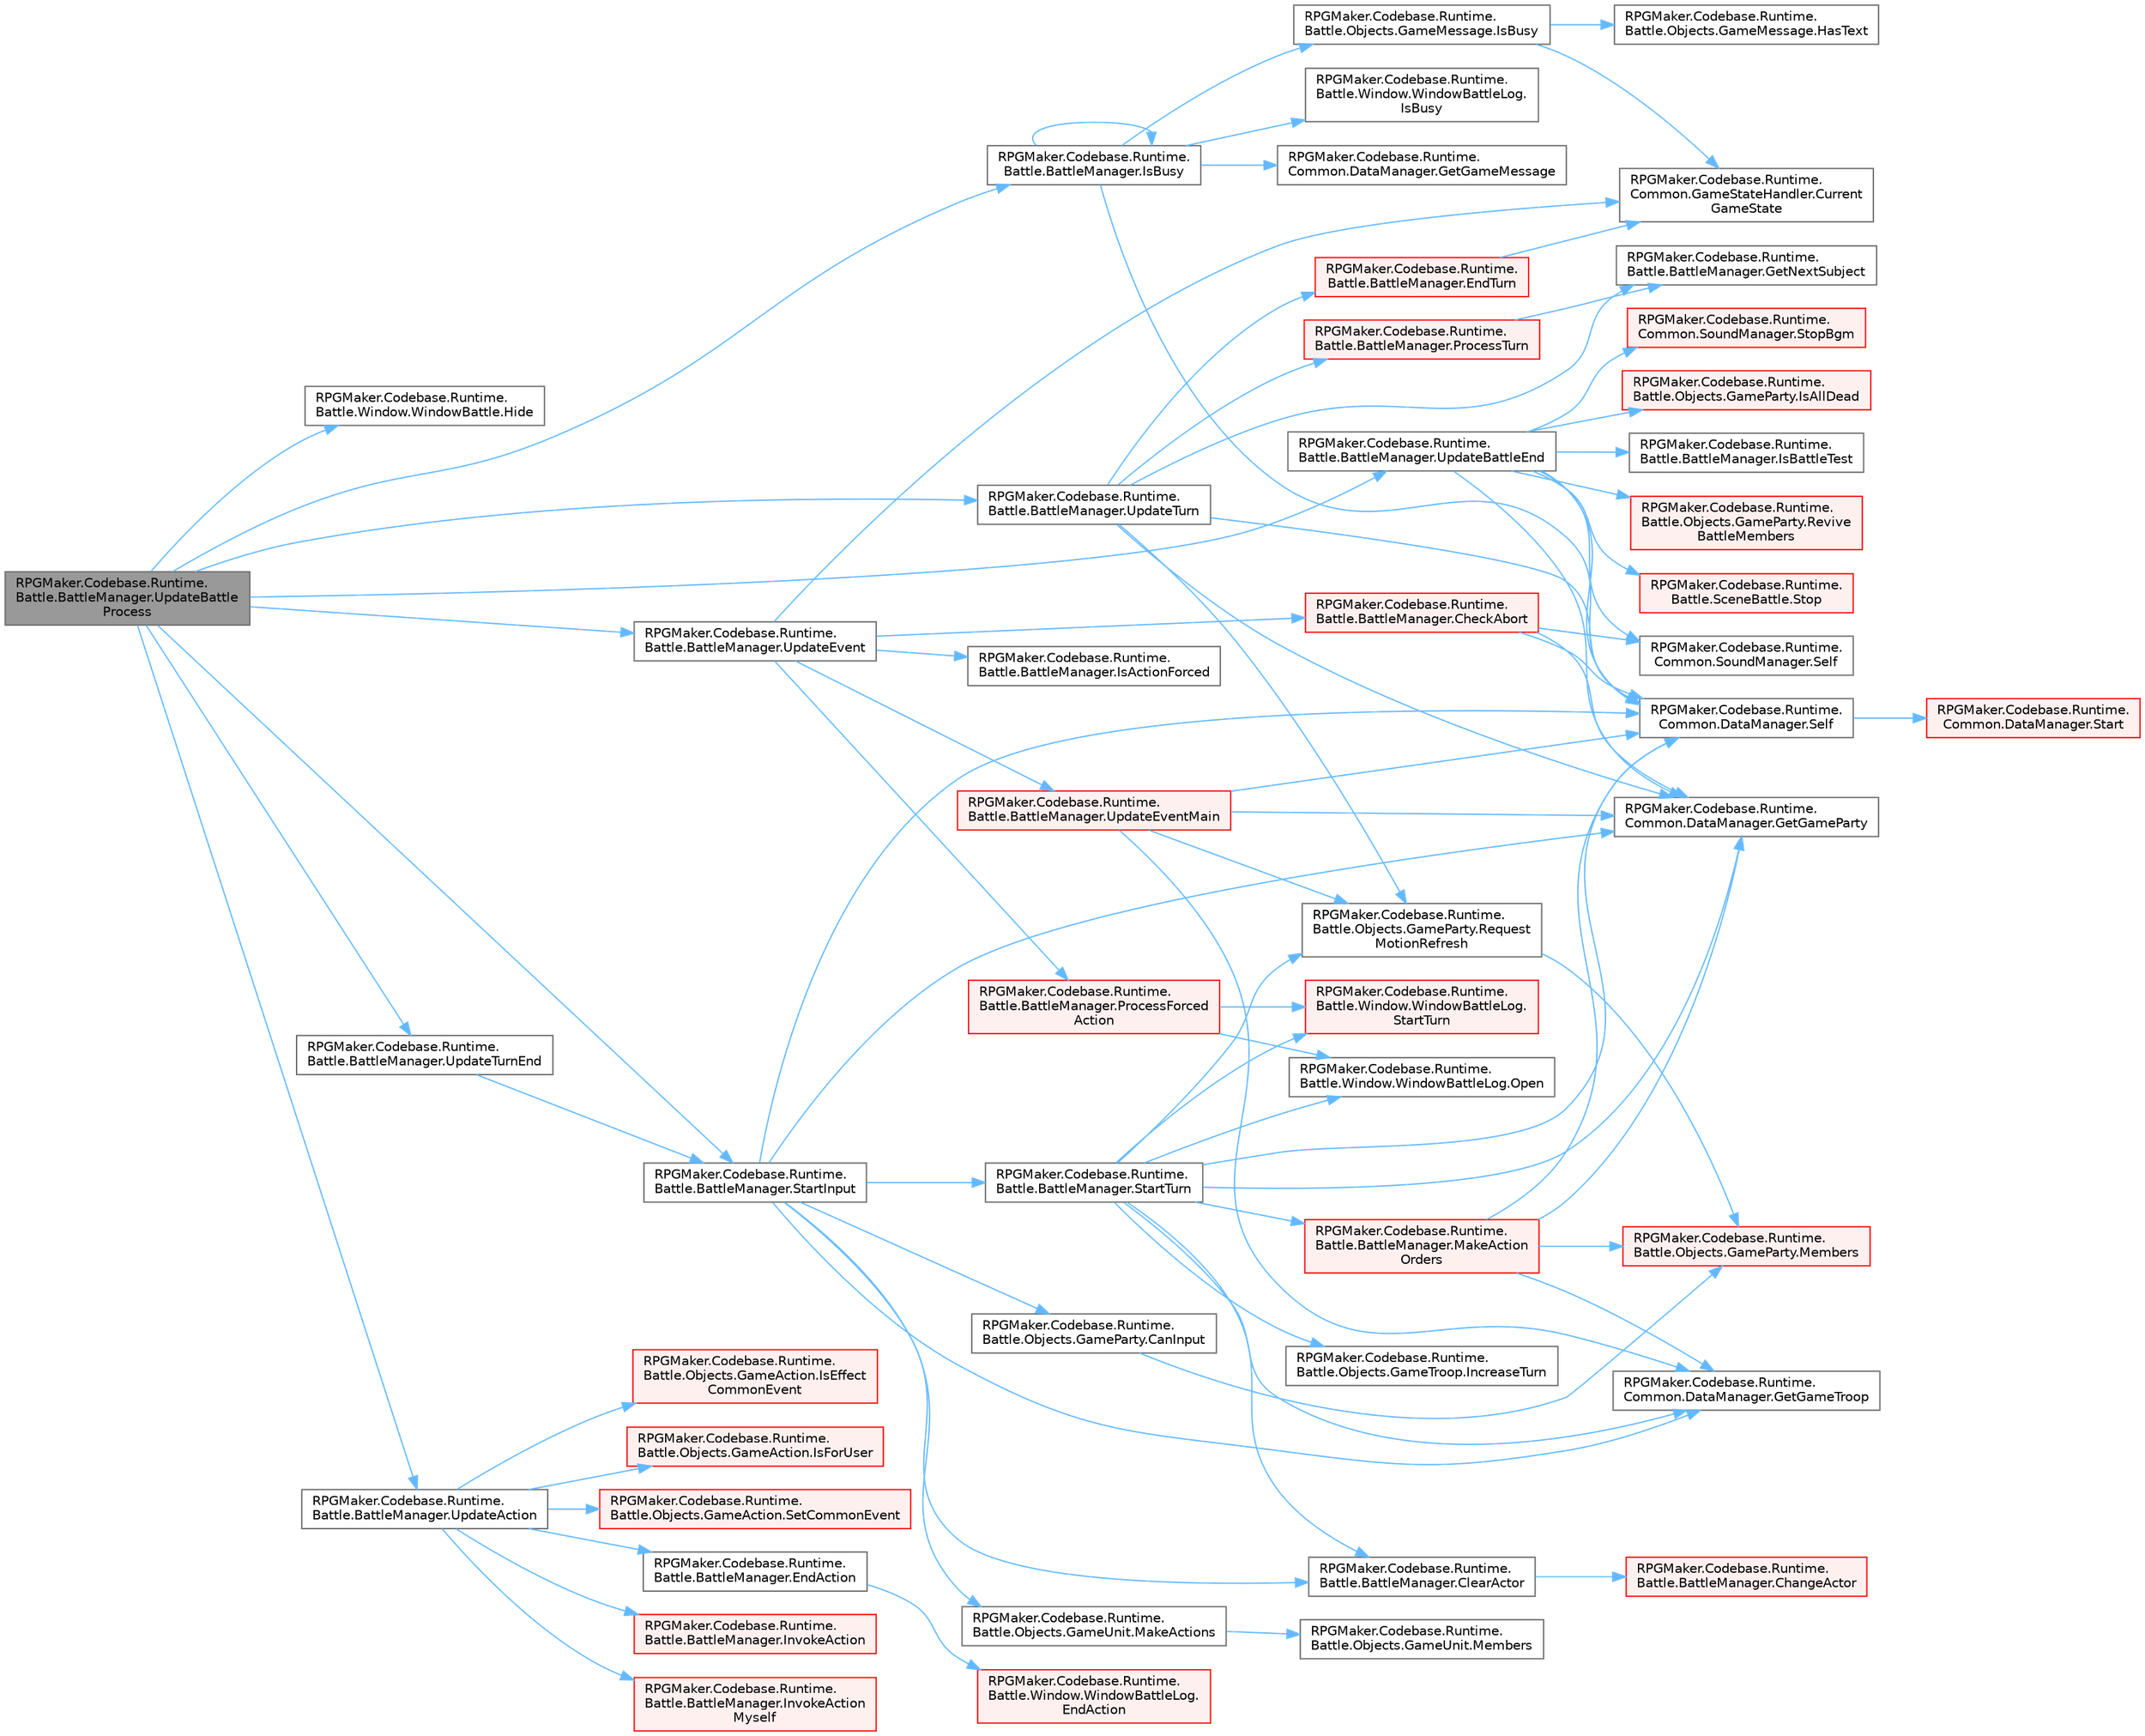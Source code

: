 digraph "RPGMaker.Codebase.Runtime.Battle.BattleManager.UpdateBattleProcess"
{
 // LATEX_PDF_SIZE
  bgcolor="transparent";
  edge [fontname=Helvetica,fontsize=10,labelfontname=Helvetica,labelfontsize=10];
  node [fontname=Helvetica,fontsize=10,shape=box,height=0.2,width=0.4];
  rankdir="LR";
  Node1 [id="Node000001",label="RPGMaker.Codebase.Runtime.\lBattle.BattleManager.UpdateBattle\lProcess",height=0.2,width=0.4,color="gray40", fillcolor="grey60", style="filled", fontcolor="black",tooltip="😁 Update処理"];
  Node1 -> Node2 [id="edge1_Node000001_Node000002",color="steelblue1",style="solid",tooltip=" "];
  Node2 [id="Node000002",label="RPGMaker.Codebase.Runtime.\lBattle.Window.WindowBattle.Hide",height=0.2,width=0.4,color="grey40", fillcolor="white", style="filled",URL="$d1/d3a/class_r_p_g_maker_1_1_codebase_1_1_runtime_1_1_battle_1_1_window_1_1_window_battle.html#a9d17ffa21af7ce8e1ff44396e7e27078",tooltip="😁 ウィンドウを非表示(閉じるわけではない)"];
  Node1 -> Node3 [id="edge2_Node000001_Node000003",color="steelblue1",style="solid",tooltip=" "];
  Node3 [id="Node000003",label="RPGMaker.Codebase.Runtime.\lBattle.BattleManager.IsBusy",height=0.2,width=0.4,color="grey40", fillcolor="white", style="filled",URL="$d3/d0c/class_r_p_g_maker_1_1_codebase_1_1_runtime_1_1_battle_1_1_battle_manager.html#a5d4e3e148b205d9b7ac3627e8f77a308",tooltip="😁 メッセージ表示などの処理中か"];
  Node3 -> Node4 [id="edge3_Node000003_Node000004",color="steelblue1",style="solid",tooltip=" "];
  Node4 [id="Node000004",label="RPGMaker.Codebase.Runtime.\lCommon.DataManager.GetGameMessage",height=0.2,width=0.4,color="grey40", fillcolor="white", style="filled",URL="$d5/d08/class_r_p_g_maker_1_1_codebase_1_1_runtime_1_1_common_1_1_data_manager.html#aab781afbe305c90afda8e488e68df8f2",tooltip=" "];
  Node3 -> Node3 [id="edge4_Node000003_Node000003",color="steelblue1",style="solid",tooltip=" "];
  Node3 -> Node5 [id="edge5_Node000003_Node000005",color="steelblue1",style="solid",tooltip=" "];
  Node5 [id="Node000005",label="RPGMaker.Codebase.Runtime.\lBattle.Objects.GameMessage.IsBusy",height=0.2,width=0.4,color="grey40", fillcolor="white", style="filled",URL="$d3/d64/class_r_p_g_maker_1_1_codebase_1_1_runtime_1_1_battle_1_1_objects_1_1_game_message.html#a12e557632d63ea5e8100b2281e3645d7",tooltip="😁 表示や入力・選択の最中か Uniteでは選択肢、数値入力、アイテム選択はイベントで表示するため、それでの判定を行う"];
  Node5 -> Node6 [id="edge6_Node000005_Node000006",color="steelblue1",style="solid",tooltip=" "];
  Node6 [id="Node000006",label="RPGMaker.Codebase.Runtime.\lCommon.GameStateHandler.Current\lGameState",height=0.2,width=0.4,color="grey40", fillcolor="white", style="filled",URL="$de/d2c/class_r_p_g_maker_1_1_codebase_1_1_runtime_1_1_common_1_1_game_state_handler.html#adce58ef0480f995976ab60592c9add27",tooltip="現在の状態を返却する."];
  Node5 -> Node7 [id="edge7_Node000005_Node000007",color="steelblue1",style="solid",tooltip=" "];
  Node7 [id="Node000007",label="RPGMaker.Codebase.Runtime.\lBattle.Objects.GameMessage.HasText",height=0.2,width=0.4,color="grey40", fillcolor="white", style="filled",URL="$d3/d64/class_r_p_g_maker_1_1_codebase_1_1_runtime_1_1_battle_1_1_objects_1_1_game_message.html#aa0b786a78028791fa76dd6c60e79a56a",tooltip="😁 メッセージがテキストを持っているか"];
  Node3 -> Node8 [id="edge8_Node000003_Node000008",color="steelblue1",style="solid",tooltip=" "];
  Node8 [id="Node000008",label="RPGMaker.Codebase.Runtime.\lBattle.Window.WindowBattleLog.\lIsBusy",height=0.2,width=0.4,color="grey40", fillcolor="white", style="filled",URL="$d9/ded/class_r_p_g_maker_1_1_codebase_1_1_runtime_1_1_battle_1_1_window_1_1_window_battle_log.html#aff1545ee5cfd12c39fc5cfdd862b8a15",tooltip="😁 動作中か"];
  Node3 -> Node9 [id="edge9_Node000003_Node000009",color="steelblue1",style="solid",tooltip=" "];
  Node9 [id="Node000009",label="RPGMaker.Codebase.Runtime.\lCommon.DataManager.Self",height=0.2,width=0.4,color="grey40", fillcolor="white", style="filled",URL="$d5/d08/class_r_p_g_maker_1_1_codebase_1_1_runtime_1_1_common_1_1_data_manager.html#a8f0a40fd71fe0a873d1905e106299934",tooltip=" "];
  Node9 -> Node10 [id="edge10_Node000009_Node000010",color="steelblue1",style="solid",tooltip=" "];
  Node10 [id="Node000010",label="RPGMaker.Codebase.Runtime.\lCommon.DataManager.Start",height=0.2,width=0.4,color="red", fillcolor="#FFF0F0", style="filled",URL="$d5/d08/class_r_p_g_maker_1_1_codebase_1_1_runtime_1_1_common_1_1_data_manager.html#ace8f5b29b336a071e6383ecdbe0f85c5",tooltip=" "];
  Node1 -> Node47 [id="edge11_Node000001_Node000047",color="steelblue1",style="solid",tooltip=" "];
  Node47 [id="Node000047",label="RPGMaker.Codebase.Runtime.\lBattle.BattleManager.StartInput",height=0.2,width=0.4,color="grey40", fillcolor="white", style="filled",URL="$d3/d0c/class_r_p_g_maker_1_1_codebase_1_1_runtime_1_1_battle_1_1_battle_manager.html#a6b62fe176e7343511eccb71cc64a649d",tooltip="😁 入力開始"];
  Node47 -> Node48 [id="edge12_Node000047_Node000048",color="steelblue1",style="solid",tooltip=" "];
  Node48 [id="Node000048",label="RPGMaker.Codebase.Runtime.\lBattle.Objects.GameParty.CanInput",height=0.2,width=0.4,color="grey40", fillcolor="white", style="filled",URL="$d7/db3/class_r_p_g_maker_1_1_codebase_1_1_runtime_1_1_battle_1_1_objects_1_1_game_party.html#a9cc7f59098b2a95331d45058b0873559",tooltip="😁 入力可能か"];
  Node48 -> Node49 [id="edge13_Node000048_Node000049",color="steelblue1",style="solid",tooltip=" "];
  Node49 [id="Node000049",label="RPGMaker.Codebase.Runtime.\lBattle.Objects.GameParty.Members",height=0.2,width=0.4,color="red", fillcolor="#FFF0F0", style="filled",URL="$d7/db3/class_r_p_g_maker_1_1_codebase_1_1_runtime_1_1_battle_1_1_objects_1_1_game_party.html#ae6820419564b17670564aad1bf41ff29",tooltip="😁 戦闘中のバトラー生死問わず全て配列で返す"];
  Node47 -> Node54 [id="edge14_Node000047_Node000054",color="steelblue1",style="solid",tooltip=" "];
  Node54 [id="Node000054",label="RPGMaker.Codebase.Runtime.\lBattle.BattleManager.ClearActor",height=0.2,width=0.4,color="grey40", fillcolor="white", style="filled",URL="$d3/d0c/class_r_p_g_maker_1_1_codebase_1_1_runtime_1_1_battle_1_1_battle_manager.html#a51c2b77f86b837981332a6b7856e6a76",tooltip="😁 アクターの順番を初期位置に戻す"];
  Node54 -> Node55 [id="edge15_Node000054_Node000055",color="steelblue1",style="solid",tooltip=" "];
  Node55 [id="Node000055",label="RPGMaker.Codebase.Runtime.\lBattle.BattleManager.ChangeActor",height=0.2,width=0.4,color="red", fillcolor="#FFF0F0", style="filled",URL="$d3/d0c/class_r_p_g_maker_1_1_codebase_1_1_runtime_1_1_battle_1_1_battle_manager.html#a32c76eab483ba48335e6e21931d7432d",tooltip="😁 アクターの変更"];
  Node47 -> Node57 [id="edge16_Node000047_Node000057",color="steelblue1",style="solid",tooltip=" "];
  Node57 [id="Node000057",label="RPGMaker.Codebase.Runtime.\lCommon.DataManager.GetGameParty",height=0.2,width=0.4,color="grey40", fillcolor="white", style="filled",URL="$d5/d08/class_r_p_g_maker_1_1_codebase_1_1_runtime_1_1_common_1_1_data_manager.html#a51ad2669c15aba611fa704eb84001f8c",tooltip=" "];
  Node47 -> Node58 [id="edge17_Node000047_Node000058",color="steelblue1",style="solid",tooltip=" "];
  Node58 [id="Node000058",label="RPGMaker.Codebase.Runtime.\lCommon.DataManager.GetGameTroop",height=0.2,width=0.4,color="grey40", fillcolor="white", style="filled",URL="$d5/d08/class_r_p_g_maker_1_1_codebase_1_1_runtime_1_1_common_1_1_data_manager.html#a56d452c7dcdd02511b8999a3cdde268a",tooltip=" "];
  Node47 -> Node59 [id="edge18_Node000047_Node000059",color="steelblue1",style="solid",tooltip=" "];
  Node59 [id="Node000059",label="RPGMaker.Codebase.Runtime.\lBattle.Objects.GameUnit.MakeActions",height=0.2,width=0.4,color="grey40", fillcolor="white", style="filled",URL="$d5/dd1/class_r_p_g_maker_1_1_codebase_1_1_runtime_1_1_battle_1_1_objects_1_1_game_unit.html#a0c05f2a2d806932bdc6cd5e1f4c9784e",tooltip="😁 戦闘行動を作成する"];
  Node59 -> Node60 [id="edge19_Node000059_Node000060",color="steelblue1",style="solid",tooltip=" "];
  Node60 [id="Node000060",label="RPGMaker.Codebase.Runtime.\lBattle.Objects.GameUnit.Members",height=0.2,width=0.4,color="grey40", fillcolor="white", style="filled",URL="$d5/dd1/class_r_p_g_maker_1_1_codebase_1_1_runtime_1_1_battle_1_1_objects_1_1_game_unit.html#a53f079e46aeb6622f3ab30f68dc9f38e",tooltip="😁 戦闘中のバトラー生死問わず全て配列で返す"];
  Node47 -> Node9 [id="edge20_Node000047_Node000009",color="steelblue1",style="solid",tooltip=" "];
  Node47 -> Node61 [id="edge21_Node000047_Node000061",color="steelblue1",style="solid",tooltip=" "];
  Node61 [id="Node000061",label="RPGMaker.Codebase.Runtime.\lBattle.BattleManager.StartTurn",height=0.2,width=0.4,color="grey40", fillcolor="white", style="filled",URL="$d3/d0c/class_r_p_g_maker_1_1_codebase_1_1_runtime_1_1_battle_1_1_battle_manager.html#aa7603d6b80b054ac4a549e63d312f52d",tooltip="😁 ターン開始"];
  Node61 -> Node54 [id="edge22_Node000061_Node000054",color="steelblue1",style="solid",tooltip=" "];
  Node61 -> Node57 [id="edge23_Node000061_Node000057",color="steelblue1",style="solid",tooltip=" "];
  Node61 -> Node58 [id="edge24_Node000061_Node000058",color="steelblue1",style="solid",tooltip=" "];
  Node61 -> Node62 [id="edge25_Node000061_Node000062",color="steelblue1",style="solid",tooltip=" "];
  Node62 [id="Node000062",label="RPGMaker.Codebase.Runtime.\lBattle.Objects.GameTroop.IncreaseTurn",height=0.2,width=0.4,color="grey40", fillcolor="white", style="filled",URL="$d7/dfb/class_r_p_g_maker_1_1_codebase_1_1_runtime_1_1_battle_1_1_objects_1_1_game_troop.html#a6ed26d755584e6dc6921e8f2800e54bd",tooltip="😁 ターンを進める"];
  Node61 -> Node63 [id="edge26_Node000061_Node000063",color="steelblue1",style="solid",tooltip=" "];
  Node63 [id="Node000063",label="RPGMaker.Codebase.Runtime.\lBattle.BattleManager.MakeAction\lOrders",height=0.2,width=0.4,color="red", fillcolor="#FFF0F0", style="filled",URL="$d3/d0c/class_r_p_g_maker_1_1_codebase_1_1_runtime_1_1_battle_1_1_battle_manager.html#afcee3191bc0e4f2b60d16103f6a0a9bf",tooltip="😁 アクションの順番を設定"];
  Node63 -> Node57 [id="edge27_Node000063_Node000057",color="steelblue1",style="solid",tooltip=" "];
  Node63 -> Node58 [id="edge28_Node000063_Node000058",color="steelblue1",style="solid",tooltip=" "];
  Node63 -> Node49 [id="edge29_Node000063_Node000049",color="steelblue1",style="solid",tooltip=" "];
  Node63 -> Node9 [id="edge30_Node000063_Node000009",color="steelblue1",style="solid",tooltip=" "];
  Node61 -> Node65 [id="edge31_Node000061_Node000065",color="steelblue1",style="solid",tooltip=" "];
  Node65 [id="Node000065",label="RPGMaker.Codebase.Runtime.\lBattle.Window.WindowBattleLog.Open",height=0.2,width=0.4,color="grey40", fillcolor="white", style="filled",URL="$d9/ded/class_r_p_g_maker_1_1_codebase_1_1_runtime_1_1_battle_1_1_window_1_1_window_battle_log.html#a98cdbe13409163bb854f54fd1494a3ba",tooltip="😁 メッセージWindowを開く"];
  Node61 -> Node66 [id="edge32_Node000061_Node000066",color="steelblue1",style="solid",tooltip=" "];
  Node66 [id="Node000066",label="RPGMaker.Codebase.Runtime.\lBattle.Objects.GameParty.Request\lMotionRefresh",height=0.2,width=0.4,color="grey40", fillcolor="white", style="filled",URL="$d7/db3/class_r_p_g_maker_1_1_codebase_1_1_runtime_1_1_battle_1_1_objects_1_1_game_party.html#a9728bb05c21a92af98dde26fdcc05736",tooltip="😁 全パーティメンバーのモーションを初期化"];
  Node66 -> Node49 [id="edge33_Node000066_Node000049",color="steelblue1",style="solid",tooltip=" "];
  Node61 -> Node9 [id="edge34_Node000061_Node000009",color="steelblue1",style="solid",tooltip=" "];
  Node61 -> Node67 [id="edge35_Node000061_Node000067",color="steelblue1",style="solid",tooltip=" "];
  Node67 [id="Node000067",label="RPGMaker.Codebase.Runtime.\lBattle.Window.WindowBattleLog.\lStartTurn",height=0.2,width=0.4,color="red", fillcolor="#FFF0F0", style="filled",URL="$d9/ded/class_r_p_g_maker_1_1_codebase_1_1_runtime_1_1_battle_1_1_window_1_1_window_battle_log.html#a360865fc89acc267d0fb623cb01fcca9",tooltip="😁 ターン開始"];
  Node1 -> Node70 [id="edge36_Node000001_Node000070",color="steelblue1",style="solid",tooltip=" "];
  Node70 [id="Node000070",label="RPGMaker.Codebase.Runtime.\lBattle.BattleManager.UpdateAction",height=0.2,width=0.4,color="grey40", fillcolor="white", style="filled",URL="$d3/d0c/class_r_p_g_maker_1_1_codebase_1_1_runtime_1_1_battle_1_1_battle_manager.html#af7129ab117a856eab46ea50ad5054bb7",tooltip="😁 アクションのアップデート"];
  Node70 -> Node71 [id="edge37_Node000070_Node000071",color="steelblue1",style="solid",tooltip=" "];
  Node71 [id="Node000071",label="RPGMaker.Codebase.Runtime.\lBattle.BattleManager.EndAction",height=0.2,width=0.4,color="grey40", fillcolor="white", style="filled",URL="$d3/d0c/class_r_p_g_maker_1_1_codebase_1_1_runtime_1_1_battle_1_1_battle_manager.html#ac45047fb6b380db77dcce2854e8b3b04",tooltip="😁 行動終了処理"];
  Node71 -> Node72 [id="edge38_Node000071_Node000072",color="steelblue1",style="solid",tooltip=" "];
  Node72 [id="Node000072",label="RPGMaker.Codebase.Runtime.\lBattle.Window.WindowBattleLog.\lEndAction",height=0.2,width=0.4,color="red", fillcolor="#FFF0F0", style="filled",URL="$d9/ded/class_r_p_g_maker_1_1_codebase_1_1_runtime_1_1_battle_1_1_window_1_1_window_battle_log.html#ab39d1c4c2edc7dbde4244affb16d64f8",tooltip="😁 アクションの終了"];
  Node70 -> Node81 [id="edge39_Node000070_Node000081",color="steelblue1",style="solid",tooltip=" "];
  Node81 [id="Node000081",label="RPGMaker.Codebase.Runtime.\lBattle.BattleManager.InvokeAction",height=0.2,width=0.4,color="red", fillcolor="#FFF0F0", style="filled",URL="$d3/d0c/class_r_p_g_maker_1_1_codebase_1_1_runtime_1_1_battle_1_1_battle_manager.html#a95f3c0da75e16c8679e47a5d11c0f9d6",tooltip="😁 指定対象が指定目標に対してのアクションを起動する"];
  Node70 -> Node320 [id="edge40_Node000070_Node000320",color="steelblue1",style="solid",tooltip=" "];
  Node320 [id="Node000320",label="RPGMaker.Codebase.Runtime.\lBattle.BattleManager.InvokeAction\lMyself",height=0.2,width=0.4,color="red", fillcolor="#FFF0F0", style="filled",URL="$d3/d0c/class_r_p_g_maker_1_1_codebase_1_1_runtime_1_1_battle_1_1_battle_manager.html#acb68ab920d08ffa51067a84aca3e067e",tooltip="😁 指定対象が指定目標に対してのアクションを起動する（使用者への影響）"];
  Node70 -> Node329 [id="edge41_Node000070_Node000329",color="steelblue1",style="solid",tooltip=" "];
  Node329 [id="Node000329",label="RPGMaker.Codebase.Runtime.\lBattle.Objects.GameAction.IsEffect\lCommonEvent",height=0.2,width=0.4,color="red", fillcolor="#FFF0F0", style="filled",URL="$db/d00/class_r_p_g_maker_1_1_codebase_1_1_runtime_1_1_battle_1_1_objects_1_1_game_action.html#acfd39c3d89b7aac0fc491ad0c5d3708e",tooltip="😁 ＲＭユナイト固有処理"];
  Node70 -> Node327 [id="edge42_Node000070_Node000327",color="steelblue1",style="solid",tooltip=" "];
  Node327 [id="Node000327",label="RPGMaker.Codebase.Runtime.\lBattle.Objects.GameAction.IsForUser",height=0.2,width=0.4,color="red", fillcolor="#FFF0F0", style="filled",URL="$db/d00/class_r_p_g_maker_1_1_codebase_1_1_runtime_1_1_battle_1_1_objects_1_1_game_action.html#ac1ef8915899ae2a9c5c4af93c15e97cd",tooltip="😁 [範囲]が自分自身か"];
  Node70 -> Node330 [id="edge43_Node000070_Node000330",color="steelblue1",style="solid",tooltip=" "];
  Node330 [id="Node000330",label="RPGMaker.Codebase.Runtime.\lBattle.Objects.GameAction.SetCommonEvent",height=0.2,width=0.4,color="red", fillcolor="#FFF0F0", style="filled",URL="$db/d00/class_r_p_g_maker_1_1_codebase_1_1_runtime_1_1_battle_1_1_objects_1_1_game_action.html#a8586f2f58bcb66360e1b9d7e4572a79f",tooltip="😁 コモンイベントが設定されている場合に、コモンイベントをキューに溜める"];
  Node1 -> Node412 [id="edge44_Node000001_Node000412",color="steelblue1",style="solid",tooltip=" "];
  Node412 [id="Node000412",label="RPGMaker.Codebase.Runtime.\lBattle.BattleManager.UpdateBattleEnd",height=0.2,width=0.4,color="grey40", fillcolor="white", style="filled",URL="$d3/d0c/class_r_p_g_maker_1_1_codebase_1_1_runtime_1_1_battle_1_1_battle_manager.html#a50b8a09dc9b8ad097b5d4485d6d56217",tooltip="😁 戦闘終了のアップデート"];
  Node412 -> Node57 [id="edge45_Node000412_Node000057",color="steelblue1",style="solid",tooltip=" "];
  Node412 -> Node413 [id="edge46_Node000412_Node000413",color="steelblue1",style="solid",tooltip=" "];
  Node413 [id="Node000413",label="RPGMaker.Codebase.Runtime.\lBattle.Objects.GameParty.IsAllDead",height=0.2,width=0.4,color="red", fillcolor="#FFF0F0", style="filled",URL="$d7/db3/class_r_p_g_maker_1_1_codebase_1_1_runtime_1_1_battle_1_1_objects_1_1_game_party.html#a0455e8c63879a5c1251526d27e4232e3",tooltip="😁 全バトラーが死亡したか"];
  Node412 -> Node416 [id="edge47_Node000412_Node000416",color="steelblue1",style="solid",tooltip=" "];
  Node416 [id="Node000416",label="RPGMaker.Codebase.Runtime.\lBattle.BattleManager.IsBattleTest",height=0.2,width=0.4,color="grey40", fillcolor="white", style="filled",URL="$d3/d0c/class_r_p_g_maker_1_1_codebase_1_1_runtime_1_1_battle_1_1_battle_manager.html#a835a7b5c246bf05efffeb64e8d6a5ce0",tooltip="😁 [戦闘テスト]での実行か"];
  Node412 -> Node417 [id="edge48_Node000412_Node000417",color="steelblue1",style="solid",tooltip=" "];
  Node417 [id="Node000417",label="RPGMaker.Codebase.Runtime.\lBattle.Objects.GameParty.Revive\lBattleMembers",height=0.2,width=0.4,color="red", fillcolor="#FFF0F0", style="filled",URL="$d7/db3/class_r_p_g_maker_1_1_codebase_1_1_runtime_1_1_battle_1_1_objects_1_1_game_party.html#a0d6da51c161441869805c4d45e84b1b8",tooltip="😁 全戦闘参加メンバーを蘇生"];
  Node412 -> Node9 [id="edge49_Node000412_Node000009",color="steelblue1",style="solid",tooltip=" "];
  Node412 -> Node122 [id="edge50_Node000412_Node000122",color="steelblue1",style="solid",tooltip=" "];
  Node122 [id="Node000122",label="RPGMaker.Codebase.Runtime.\lCommon.SoundManager.Self",height=0.2,width=0.4,color="grey40", fillcolor="white", style="filled",URL="$dc/d92/class_r_p_g_maker_1_1_codebase_1_1_runtime_1_1_common_1_1_sound_manager.html#aca0898033e6c728c94d26ad955dc4968",tooltip=" "];
  Node412 -> Node418 [id="edge51_Node000412_Node000418",color="steelblue1",style="solid",tooltip=" "];
  Node418 [id="Node000418",label="RPGMaker.Codebase.Runtime.\lBattle.SceneBattle.Stop",height=0.2,width=0.4,color="red", fillcolor="#FFF0F0", style="filled",URL="$dd/d83/class_r_p_g_maker_1_1_codebase_1_1_runtime_1_1_battle_1_1_scene_battle.html#ad7094243c2ebe20568e4340f09882bae",tooltip="😁 シーンの停止"];
  Node412 -> Node456 [id="edge52_Node000412_Node000456",color="steelblue1",style="solid",tooltip=" "];
  Node456 [id="Node000456",label="RPGMaker.Codebase.Runtime.\lCommon.SoundManager.StopBgm",height=0.2,width=0.4,color="red", fillcolor="#FFF0F0", style="filled",URL="$dc/d92/class_r_p_g_maker_1_1_codebase_1_1_runtime_1_1_common_1_1_sound_manager.html#a4716b4bff49f40f8db8ca1ea1fa6197e",tooltip=" "];
  Node1 -> Node464 [id="edge53_Node000001_Node000464",color="steelblue1",style="solid",tooltip=" "];
  Node464 [id="Node000464",label="RPGMaker.Codebase.Runtime.\lBattle.BattleManager.UpdateEvent",height=0.2,width=0.4,color="grey40", fillcolor="white", style="filled",URL="$d3/d0c/class_r_p_g_maker_1_1_codebase_1_1_runtime_1_1_battle_1_1_battle_manager.html#a5f49f9a6afb129e2863cd9ee41835cfc",tooltip="😁 イベントのアップデートを行い、何か実行されたか返す"];
  Node464 -> Node465 [id="edge54_Node000464_Node000465",color="steelblue1",style="solid",tooltip=" "];
  Node465 [id="Node000465",label="RPGMaker.Codebase.Runtime.\lBattle.BattleManager.CheckAbort",height=0.2,width=0.4,color="red", fillcolor="#FFF0F0", style="filled",URL="$d3/d0c/class_r_p_g_maker_1_1_codebase_1_1_runtime_1_1_battle_1_1_battle_manager.html#a7e37c651a2b5f3b9d27c2ada7dd58de4",tooltip="😁 パーティがいないなど中止する状態なら中止し、中止を実行したか返す"];
  Node465 -> Node57 [id="edge55_Node000465_Node000057",color="steelblue1",style="solid",tooltip=" "];
  Node465 -> Node9 [id="edge56_Node000465_Node000009",color="steelblue1",style="solid",tooltip=" "];
  Node465 -> Node122 [id="edge57_Node000465_Node000122",color="steelblue1",style="solid",tooltip=" "];
  Node464 -> Node6 [id="edge58_Node000464_Node000006",color="steelblue1",style="solid",tooltip=" "];
  Node464 -> Node470 [id="edge59_Node000464_Node000470",color="steelblue1",style="solid",tooltip=" "];
  Node470 [id="Node000470",label="RPGMaker.Codebase.Runtime.\lBattle.BattleManager.IsActionForced",height=0.2,width=0.4,color="grey40", fillcolor="white", style="filled",URL="$d3/d0c/class_r_p_g_maker_1_1_codebase_1_1_runtime_1_1_battle_1_1_battle_manager.html#a46ee409790bf893fc494fbf2a0c993eb",tooltip="😁 強制行動中か？"];
  Node464 -> Node471 [id="edge60_Node000464_Node000471",color="steelblue1",style="solid",tooltip=" "];
  Node471 [id="Node000471",label="RPGMaker.Codebase.Runtime.\lBattle.BattleManager.ProcessForced\lAction",height=0.2,width=0.4,color="red", fillcolor="#FFF0F0", style="filled",URL="$d3/d0c/class_r_p_g_maker_1_1_codebase_1_1_runtime_1_1_battle_1_1_battle_manager.html#ad9cccdc3428a10e6f65e149664fd1ae6",tooltip="😁 強制アクションの処理"];
  Node471 -> Node65 [id="edge61_Node000471_Node000065",color="steelblue1",style="solid",tooltip=" "];
  Node471 -> Node67 [id="edge62_Node000471_Node000067",color="steelblue1",style="solid",tooltip=" "];
  Node464 -> Node516 [id="edge63_Node000464_Node000516",color="steelblue1",style="solid",tooltip=" "];
  Node516 [id="Node000516",label="RPGMaker.Codebase.Runtime.\lBattle.BattleManager.UpdateEventMain",height=0.2,width=0.4,color="red", fillcolor="#FFF0F0", style="filled",URL="$d3/d0c/class_r_p_g_maker_1_1_codebase_1_1_runtime_1_1_battle_1_1_battle_manager.html#ad376e35f53fd14f73a1aaa2c7409846a",tooltip="😁 イベント主要部分のアップデートを行い、何か実行されたか返す"];
  Node516 -> Node57 [id="edge64_Node000516_Node000057",color="steelblue1",style="solid",tooltip=" "];
  Node516 -> Node58 [id="edge65_Node000516_Node000058",color="steelblue1",style="solid",tooltip=" "];
  Node516 -> Node66 [id="edge66_Node000516_Node000066",color="steelblue1",style="solid",tooltip=" "];
  Node516 -> Node9 [id="edge67_Node000516_Node000009",color="steelblue1",style="solid",tooltip=" "];
  Node1 -> Node553 [id="edge68_Node000001_Node000553",color="steelblue1",style="solid",tooltip=" "];
  Node553 [id="Node000553",label="RPGMaker.Codebase.Runtime.\lBattle.BattleManager.UpdateTurn",height=0.2,width=0.4,color="grey40", fillcolor="white", style="filled",URL="$d3/d0c/class_r_p_g_maker_1_1_codebase_1_1_runtime_1_1_battle_1_1_battle_manager.html#aa394caa485e94736c2113a2c94f72631",tooltip="😁 ターンのアップデート"];
  Node553 -> Node554 [id="edge69_Node000553_Node000554",color="steelblue1",style="solid",tooltip=" "];
  Node554 [id="Node000554",label="RPGMaker.Codebase.Runtime.\lBattle.BattleManager.EndTurn",height=0.2,width=0.4,color="red", fillcolor="#FFF0F0", style="filled",URL="$d3/d0c/class_r_p_g_maker_1_1_codebase_1_1_runtime_1_1_battle_1_1_battle_manager.html#a1d6cd2cf1396c3badfbb97bfd25f78f2",tooltip="😁 ターン終了処理"];
  Node554 -> Node6 [id="edge70_Node000554_Node000006",color="steelblue1",style="solid",tooltip=" "];
  Node553 -> Node57 [id="edge71_Node000553_Node000057",color="steelblue1",style="solid",tooltip=" "];
  Node553 -> Node561 [id="edge72_Node000553_Node000561",color="steelblue1",style="solid",tooltip=" "];
  Node561 [id="Node000561",label="RPGMaker.Codebase.Runtime.\lBattle.BattleManager.GetNextSubject",height=0.2,width=0.4,color="grey40", fillcolor="white", style="filled",URL="$d3/d0c/class_r_p_g_maker_1_1_codebase_1_1_runtime_1_1_battle_1_1_battle_manager.html#a9dbac10ffaa45f61502049fc164370fa",tooltip="😁 次の対象バトラーを返す"];
  Node553 -> Node562 [id="edge73_Node000553_Node000562",color="steelblue1",style="solid",tooltip=" "];
  Node562 [id="Node000562",label="RPGMaker.Codebase.Runtime.\lBattle.BattleManager.ProcessTurn",height=0.2,width=0.4,color="red", fillcolor="#FFF0F0", style="filled",URL="$d3/d0c/class_r_p_g_maker_1_1_codebase_1_1_runtime_1_1_battle_1_1_battle_manager.html#a2542f4b9c2a2f2c223a68bd230ab5374",tooltip="😁 ターン継続処理"];
  Node562 -> Node561 [id="edge74_Node000562_Node000561",color="steelblue1",style="solid",tooltip=" "];
  Node553 -> Node66 [id="edge75_Node000553_Node000066",color="steelblue1",style="solid",tooltip=" "];
  Node553 -> Node9 [id="edge76_Node000553_Node000009",color="steelblue1",style="solid",tooltip=" "];
  Node1 -> Node571 [id="edge77_Node000001_Node000571",color="steelblue1",style="solid",tooltip=" "];
  Node571 [id="Node000571",label="RPGMaker.Codebase.Runtime.\lBattle.BattleManager.UpdateTurnEnd",height=0.2,width=0.4,color="grey40", fillcolor="white", style="filled",URL="$d3/d0c/class_r_p_g_maker_1_1_codebase_1_1_runtime_1_1_battle_1_1_battle_manager.html#aed00d1de679836772c61ff6c934cec7c",tooltip="😁 ターン終了のアップテート"];
  Node571 -> Node47 [id="edge78_Node000571_Node000047",color="steelblue1",style="solid",tooltip=" "];
}
